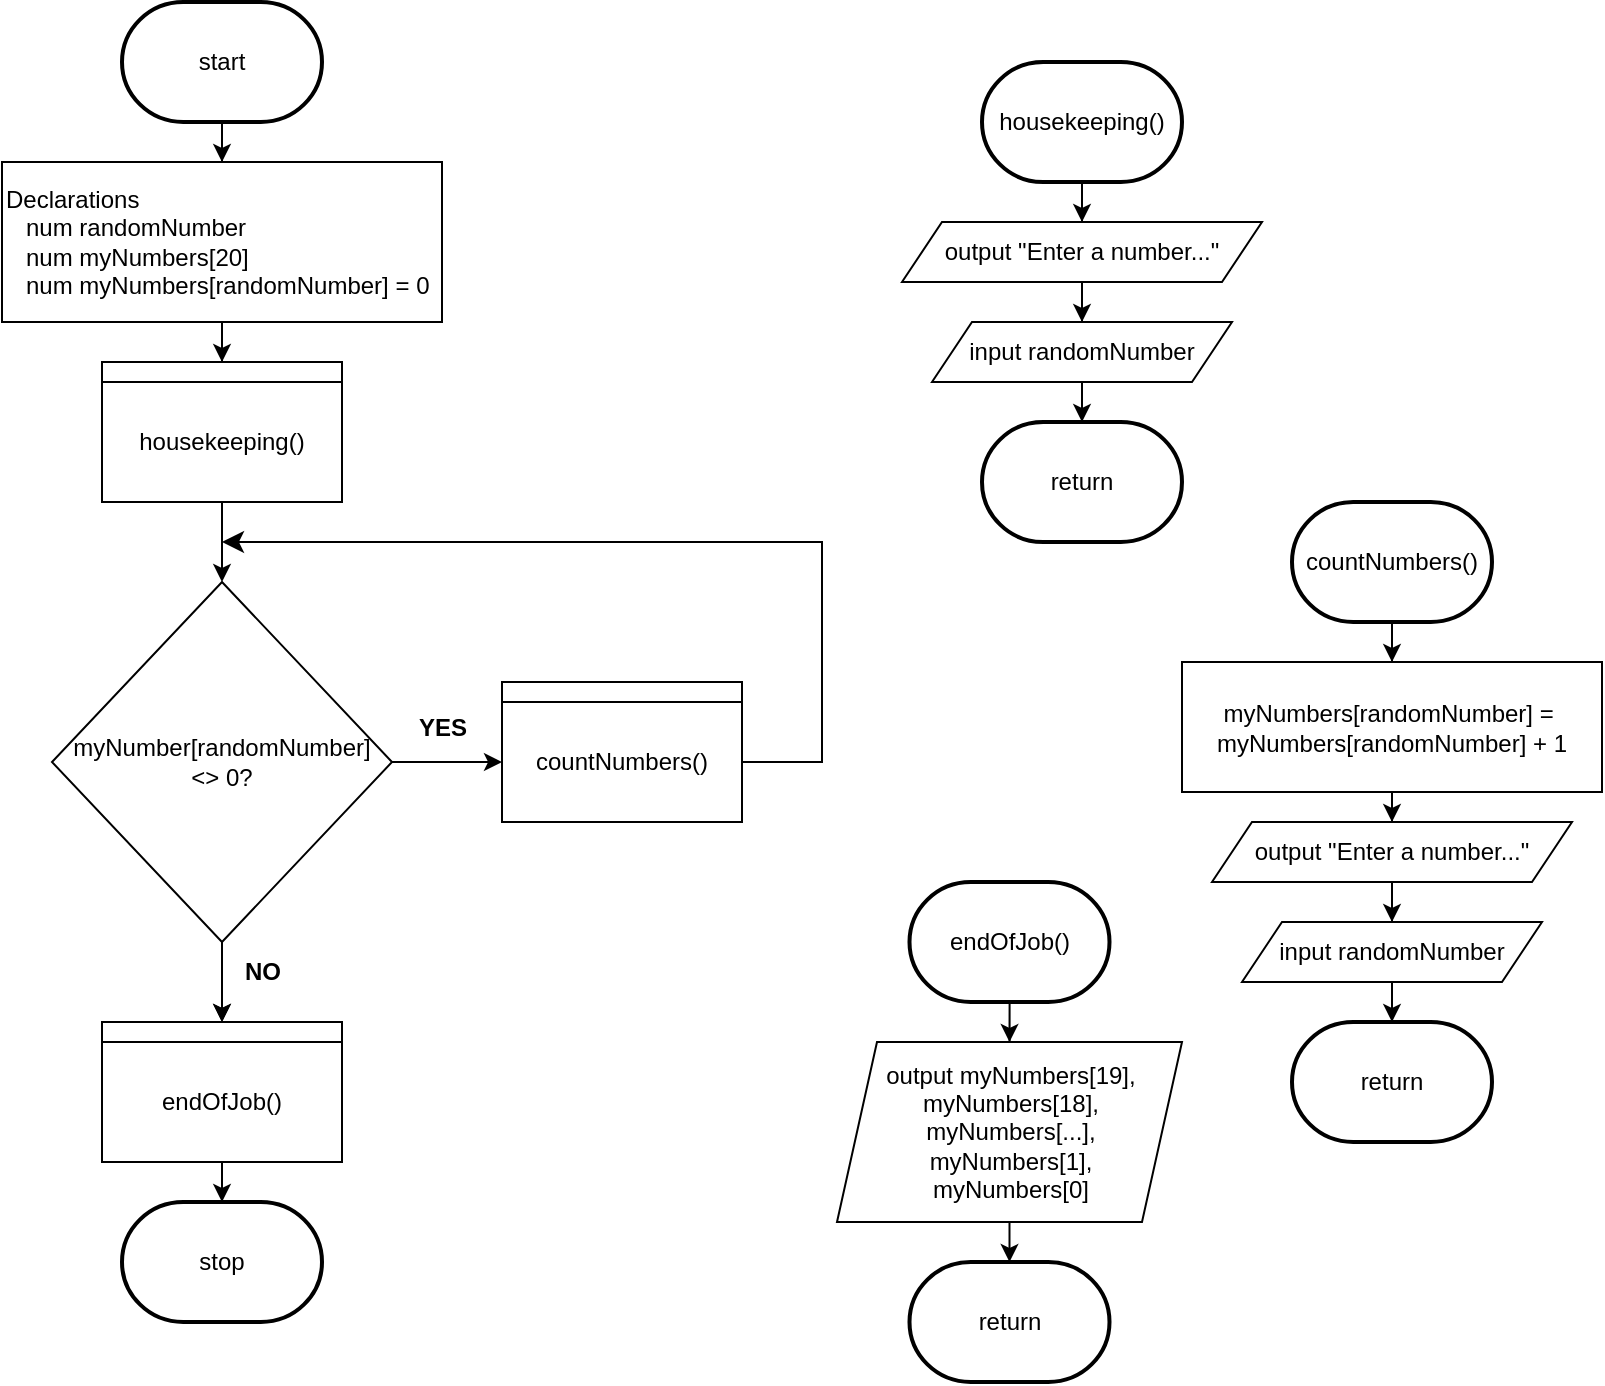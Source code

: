 <mxfile version="28.0.6">
  <diagram name="Page-1" id="6HI93rbps6Md4ENDGyHG">
    <mxGraphModel dx="1042" dy="1822" grid="1" gridSize="10" guides="1" tooltips="1" connect="1" arrows="1" fold="1" page="1" pageScale="1" pageWidth="850" pageHeight="1100" math="0" shadow="0">
      <root>
        <mxCell id="0" />
        <mxCell id="1" parent="0" />
        <mxCell id="KPNOztLyjLwDEyQZrxx6-13" style="edgeStyle=orthogonalEdgeStyle;rounded=0;orthogonalLoop=1;jettySize=auto;html=1;entryX=0.5;entryY=0;entryDx=0;entryDy=0;" edge="1" parent="1" source="KPNOztLyjLwDEyQZrxx6-1" target="KPNOztLyjLwDEyQZrxx6-2">
          <mxGeometry relative="1" as="geometry" />
        </mxCell>
        <mxCell id="KPNOztLyjLwDEyQZrxx6-1" value="start" style="strokeWidth=2;html=1;shape=mxgraph.flowchart.terminator;whiteSpace=wrap;" vertex="1" parent="1">
          <mxGeometry x="60" width="100" height="60" as="geometry" />
        </mxCell>
        <mxCell id="KPNOztLyjLwDEyQZrxx6-14" style="edgeStyle=orthogonalEdgeStyle;rounded=0;orthogonalLoop=1;jettySize=auto;html=1;entryX=0.5;entryY=0;entryDx=0;entryDy=0;" edge="1" parent="1" source="KPNOztLyjLwDEyQZrxx6-2" target="KPNOztLyjLwDEyQZrxx6-4">
          <mxGeometry relative="1" as="geometry" />
        </mxCell>
        <mxCell id="KPNOztLyjLwDEyQZrxx6-2" value="Declarations&lt;div&gt;&amp;nbsp; &amp;nbsp;num randomNumber&lt;/div&gt;&lt;div&gt;&amp;nbsp; &amp;nbsp;num myNumbers[20]&lt;/div&gt;&lt;div&gt;&amp;nbsp; &amp;nbsp;num myNumbers[randomNumber] = 0&lt;/div&gt;" style="rounded=0;whiteSpace=wrap;html=1;align=left;" vertex="1" parent="1">
          <mxGeometry y="80" width="220" height="80" as="geometry" />
        </mxCell>
        <mxCell id="KPNOztLyjLwDEyQZrxx6-16" style="edgeStyle=orthogonalEdgeStyle;rounded=0;orthogonalLoop=1;jettySize=auto;html=1;entryX=0.5;entryY=0;entryDx=0;entryDy=0;" edge="1" parent="1" source="KPNOztLyjLwDEyQZrxx6-3" target="KPNOztLyjLwDEyQZrxx6-15">
          <mxGeometry relative="1" as="geometry" />
        </mxCell>
        <mxCell id="KPNOztLyjLwDEyQZrxx6-3" value="housekeeping()" style="rounded=0;whiteSpace=wrap;html=1;" vertex="1" parent="1">
          <mxGeometry x="50" y="190" width="120" height="60" as="geometry" />
        </mxCell>
        <mxCell id="KPNOztLyjLwDEyQZrxx6-4" value="" style="rounded=0;whiteSpace=wrap;html=1;" vertex="1" parent="1">
          <mxGeometry x="50" y="180" width="120" height="10" as="geometry" />
        </mxCell>
        <mxCell id="KPNOztLyjLwDEyQZrxx6-10" style="edgeStyle=orthogonalEdgeStyle;rounded=0;orthogonalLoop=1;jettySize=auto;html=1;entryX=0.5;entryY=0;entryDx=0;entryDy=0;" edge="1" parent="1" source="KPNOztLyjLwDEyQZrxx6-6" target="KPNOztLyjLwDEyQZrxx6-7">
          <mxGeometry relative="1" as="geometry" />
        </mxCell>
        <mxCell id="KPNOztLyjLwDEyQZrxx6-6" value="housekeeping()" style="strokeWidth=2;html=1;shape=mxgraph.flowchart.terminator;whiteSpace=wrap;" vertex="1" parent="1">
          <mxGeometry x="490" y="30" width="100" height="60" as="geometry" />
        </mxCell>
        <mxCell id="KPNOztLyjLwDEyQZrxx6-11" style="edgeStyle=orthogonalEdgeStyle;rounded=0;orthogonalLoop=1;jettySize=auto;html=1;entryX=0.5;entryY=0;entryDx=0;entryDy=0;" edge="1" parent="1" source="KPNOztLyjLwDEyQZrxx6-7" target="KPNOztLyjLwDEyQZrxx6-8">
          <mxGeometry relative="1" as="geometry" />
        </mxCell>
        <mxCell id="KPNOztLyjLwDEyQZrxx6-7" value="output &quot;Enter a number...&quot;" style="shape=parallelogram;perimeter=parallelogramPerimeter;whiteSpace=wrap;html=1;fixedSize=1;" vertex="1" parent="1">
          <mxGeometry x="450" y="110" width="180" height="30" as="geometry" />
        </mxCell>
        <mxCell id="KPNOztLyjLwDEyQZrxx6-8" value="input randomNumber" style="shape=parallelogram;perimeter=parallelogramPerimeter;whiteSpace=wrap;html=1;fixedSize=1;" vertex="1" parent="1">
          <mxGeometry x="465" y="160" width="150" height="30" as="geometry" />
        </mxCell>
        <mxCell id="KPNOztLyjLwDEyQZrxx6-9" value="return" style="strokeWidth=2;html=1;shape=mxgraph.flowchart.terminator;whiteSpace=wrap;" vertex="1" parent="1">
          <mxGeometry x="490" y="210" width="100" height="60" as="geometry" />
        </mxCell>
        <mxCell id="KPNOztLyjLwDEyQZrxx6-12" style="edgeStyle=orthogonalEdgeStyle;rounded=0;orthogonalLoop=1;jettySize=auto;html=1;entryX=0.5;entryY=0;entryDx=0;entryDy=0;entryPerimeter=0;" edge="1" parent="1" source="KPNOztLyjLwDEyQZrxx6-8" target="KPNOztLyjLwDEyQZrxx6-9">
          <mxGeometry relative="1" as="geometry" />
        </mxCell>
        <mxCell id="KPNOztLyjLwDEyQZrxx6-29" style="edgeStyle=orthogonalEdgeStyle;rounded=0;orthogonalLoop=1;jettySize=auto;html=1;entryX=0;entryY=0.5;entryDx=0;entryDy=0;" edge="1" parent="1" source="KPNOztLyjLwDEyQZrxx6-15" target="KPNOztLyjLwDEyQZrxx6-18">
          <mxGeometry relative="1" as="geometry" />
        </mxCell>
        <mxCell id="KPNOztLyjLwDEyQZrxx6-34" style="edgeStyle=orthogonalEdgeStyle;rounded=0;orthogonalLoop=1;jettySize=auto;html=1;entryX=0.5;entryY=0;entryDx=0;entryDy=0;" edge="1" parent="1" target="KPNOztLyjLwDEyQZrxx6-32">
          <mxGeometry relative="1" as="geometry">
            <mxPoint x="110" y="490" as="sourcePoint" />
          </mxGeometry>
        </mxCell>
        <mxCell id="KPNOztLyjLwDEyQZrxx6-48" style="edgeStyle=orthogonalEdgeStyle;rounded=0;orthogonalLoop=1;jettySize=auto;html=1;entryX=0.5;entryY=0;entryDx=0;entryDy=0;" edge="1" parent="1" source="KPNOztLyjLwDEyQZrxx6-15" target="KPNOztLyjLwDEyQZrxx6-32">
          <mxGeometry relative="1" as="geometry" />
        </mxCell>
        <mxCell id="KPNOztLyjLwDEyQZrxx6-15" value="myNumber[randomNumber]&lt;div&gt;&amp;lt;&amp;gt; 0?&lt;/div&gt;" style="rhombus;whiteSpace=wrap;html=1;" vertex="1" parent="1">
          <mxGeometry x="25" y="290" width="170" height="180" as="geometry" />
        </mxCell>
        <mxCell id="KPNOztLyjLwDEyQZrxx6-17" value="" style="rounded=0;whiteSpace=wrap;html=1;" vertex="1" parent="1">
          <mxGeometry x="250" y="340" width="120" height="10" as="geometry" />
        </mxCell>
        <mxCell id="KPNOztLyjLwDEyQZrxx6-18" value="countNumbers()" style="rounded=0;whiteSpace=wrap;html=1;" vertex="1" parent="1">
          <mxGeometry x="250" y="350" width="120" height="60" as="geometry" />
        </mxCell>
        <mxCell id="KPNOztLyjLwDEyQZrxx6-25" style="edgeStyle=orthogonalEdgeStyle;rounded=0;orthogonalLoop=1;jettySize=auto;html=1;entryX=0.5;entryY=0;entryDx=0;entryDy=0;" edge="1" parent="1" source="KPNOztLyjLwDEyQZrxx6-20" target="KPNOztLyjLwDEyQZrxx6-21">
          <mxGeometry relative="1" as="geometry" />
        </mxCell>
        <mxCell id="KPNOztLyjLwDEyQZrxx6-20" value="countNumbers()" style="strokeWidth=2;html=1;shape=mxgraph.flowchart.terminator;whiteSpace=wrap;" vertex="1" parent="1">
          <mxGeometry x="645" y="250" width="100" height="60" as="geometry" />
        </mxCell>
        <mxCell id="KPNOztLyjLwDEyQZrxx6-26" style="edgeStyle=orthogonalEdgeStyle;rounded=0;orthogonalLoop=1;jettySize=auto;html=1;entryX=0.5;entryY=0;entryDx=0;entryDy=0;" edge="1" parent="1" source="KPNOztLyjLwDEyQZrxx6-21" target="KPNOztLyjLwDEyQZrxx6-22">
          <mxGeometry relative="1" as="geometry" />
        </mxCell>
        <mxCell id="KPNOztLyjLwDEyQZrxx6-21" value="myNumbers[randomNumber] =&amp;nbsp;&lt;div&gt;myNumbers[randomNumber] + 1&lt;/div&gt;" style="rounded=0;whiteSpace=wrap;html=1;align=center;" vertex="1" parent="1">
          <mxGeometry x="590" y="330" width="210" height="65" as="geometry" />
        </mxCell>
        <mxCell id="KPNOztLyjLwDEyQZrxx6-27" style="edgeStyle=orthogonalEdgeStyle;rounded=0;orthogonalLoop=1;jettySize=auto;html=1;entryX=0.5;entryY=0;entryDx=0;entryDy=0;" edge="1" parent="1" source="KPNOztLyjLwDEyQZrxx6-22" target="KPNOztLyjLwDEyQZrxx6-23">
          <mxGeometry relative="1" as="geometry" />
        </mxCell>
        <mxCell id="KPNOztLyjLwDEyQZrxx6-22" value="output &quot;Enter a number...&quot;" style="shape=parallelogram;perimeter=parallelogramPerimeter;whiteSpace=wrap;html=1;fixedSize=1;" vertex="1" parent="1">
          <mxGeometry x="605" y="410" width="180" height="30" as="geometry" />
        </mxCell>
        <mxCell id="KPNOztLyjLwDEyQZrxx6-23" value="input randomNumber" style="shape=parallelogram;perimeter=parallelogramPerimeter;whiteSpace=wrap;html=1;fixedSize=1;" vertex="1" parent="1">
          <mxGeometry x="620" y="460" width="150" height="30" as="geometry" />
        </mxCell>
        <mxCell id="KPNOztLyjLwDEyQZrxx6-24" value="return" style="strokeWidth=2;html=1;shape=mxgraph.flowchart.terminator;whiteSpace=wrap;" vertex="1" parent="1">
          <mxGeometry x="645" y="510" width="100" height="60" as="geometry" />
        </mxCell>
        <mxCell id="KPNOztLyjLwDEyQZrxx6-28" style="edgeStyle=orthogonalEdgeStyle;rounded=0;orthogonalLoop=1;jettySize=auto;html=1;entryX=0.5;entryY=0;entryDx=0;entryDy=0;entryPerimeter=0;" edge="1" parent="1" source="KPNOztLyjLwDEyQZrxx6-23" target="KPNOztLyjLwDEyQZrxx6-24">
          <mxGeometry relative="1" as="geometry" />
        </mxCell>
        <mxCell id="KPNOztLyjLwDEyQZrxx6-30" value="" style="edgeStyle=elbowEdgeStyle;elbow=horizontal;endArrow=classic;html=1;curved=0;rounded=0;endSize=8;startSize=8;exitX=1;exitY=0.5;exitDx=0;exitDy=0;" edge="1" parent="1" source="KPNOztLyjLwDEyQZrxx6-18">
          <mxGeometry width="50" height="50" relative="1" as="geometry">
            <mxPoint x="390" y="350" as="sourcePoint" />
            <mxPoint x="110" y="270" as="targetPoint" />
            <Array as="points">
              <mxPoint x="410" y="320" />
            </Array>
          </mxGeometry>
        </mxCell>
        <mxCell id="KPNOztLyjLwDEyQZrxx6-31" value="endOfJob()" style="rounded=0;whiteSpace=wrap;html=1;" vertex="1" parent="1">
          <mxGeometry x="50" y="520" width="120" height="60" as="geometry" />
        </mxCell>
        <mxCell id="KPNOztLyjLwDEyQZrxx6-32" value="" style="rounded=0;whiteSpace=wrap;html=1;" vertex="1" parent="1">
          <mxGeometry x="50" y="510" width="120" height="10" as="geometry" />
        </mxCell>
        <mxCell id="KPNOztLyjLwDEyQZrxx6-35" value="stop" style="strokeWidth=2;html=1;shape=mxgraph.flowchart.terminator;whiteSpace=wrap;" vertex="1" parent="1">
          <mxGeometry x="60" y="600" width="100" height="60" as="geometry" />
        </mxCell>
        <mxCell id="KPNOztLyjLwDEyQZrxx6-36" style="edgeStyle=orthogonalEdgeStyle;rounded=0;orthogonalLoop=1;jettySize=auto;html=1;entryX=0.5;entryY=0;entryDx=0;entryDy=0;entryPerimeter=0;" edge="1" parent="1" source="KPNOztLyjLwDEyQZrxx6-31" target="KPNOztLyjLwDEyQZrxx6-35">
          <mxGeometry relative="1" as="geometry" />
        </mxCell>
        <mxCell id="KPNOztLyjLwDEyQZrxx6-42" style="edgeStyle=orthogonalEdgeStyle;rounded=0;orthogonalLoop=1;jettySize=auto;html=1;entryX=0.5;entryY=0;entryDx=0;entryDy=0;" edge="1" parent="1" source="KPNOztLyjLwDEyQZrxx6-37" target="KPNOztLyjLwDEyQZrxx6-38">
          <mxGeometry relative="1" as="geometry" />
        </mxCell>
        <mxCell id="KPNOztLyjLwDEyQZrxx6-37" value="endOfJob()" style="strokeWidth=2;html=1;shape=mxgraph.flowchart.terminator;whiteSpace=wrap;" vertex="1" parent="1">
          <mxGeometry x="453.75" y="440" width="100" height="60" as="geometry" />
        </mxCell>
        <mxCell id="KPNOztLyjLwDEyQZrxx6-44" style="edgeStyle=orthogonalEdgeStyle;rounded=0;orthogonalLoop=1;jettySize=auto;html=1;" edge="1" parent="1" source="KPNOztLyjLwDEyQZrxx6-38" target="KPNOztLyjLwDEyQZrxx6-43">
          <mxGeometry relative="1" as="geometry" />
        </mxCell>
        <mxCell id="KPNOztLyjLwDEyQZrxx6-38" value="output myNumbers[19],&lt;div&gt;myNumbers[18],&lt;/div&gt;&lt;div&gt;myNumbers[...],&lt;/div&gt;&lt;div&gt;myNumbers[1],&lt;/div&gt;&lt;div&gt;myNumbers[0]&lt;/div&gt;" style="shape=parallelogram;perimeter=parallelogramPerimeter;whiteSpace=wrap;html=1;fixedSize=1;" vertex="1" parent="1">
          <mxGeometry x="417.5" y="520" width="172.5" height="90" as="geometry" />
        </mxCell>
        <mxCell id="KPNOztLyjLwDEyQZrxx6-43" value="return" style="strokeWidth=2;html=1;shape=mxgraph.flowchart.terminator;whiteSpace=wrap;" vertex="1" parent="1">
          <mxGeometry x="453.75" y="630" width="100" height="60" as="geometry" />
        </mxCell>
        <mxCell id="KPNOztLyjLwDEyQZrxx6-46" value="YES" style="text;html=1;align=center;verticalAlign=middle;resizable=0;points=[];autosize=1;strokeColor=none;fillColor=none;fontStyle=1" vertex="1" parent="1">
          <mxGeometry x="195" y="347.5" width="50" height="30" as="geometry" />
        </mxCell>
        <mxCell id="KPNOztLyjLwDEyQZrxx6-47" value="NO" style="text;html=1;align=center;verticalAlign=middle;resizable=0;points=[];autosize=1;strokeColor=none;fillColor=none;fontStyle=1" vertex="1" parent="1">
          <mxGeometry x="110" y="470" width="40" height="30" as="geometry" />
        </mxCell>
      </root>
    </mxGraphModel>
  </diagram>
</mxfile>
